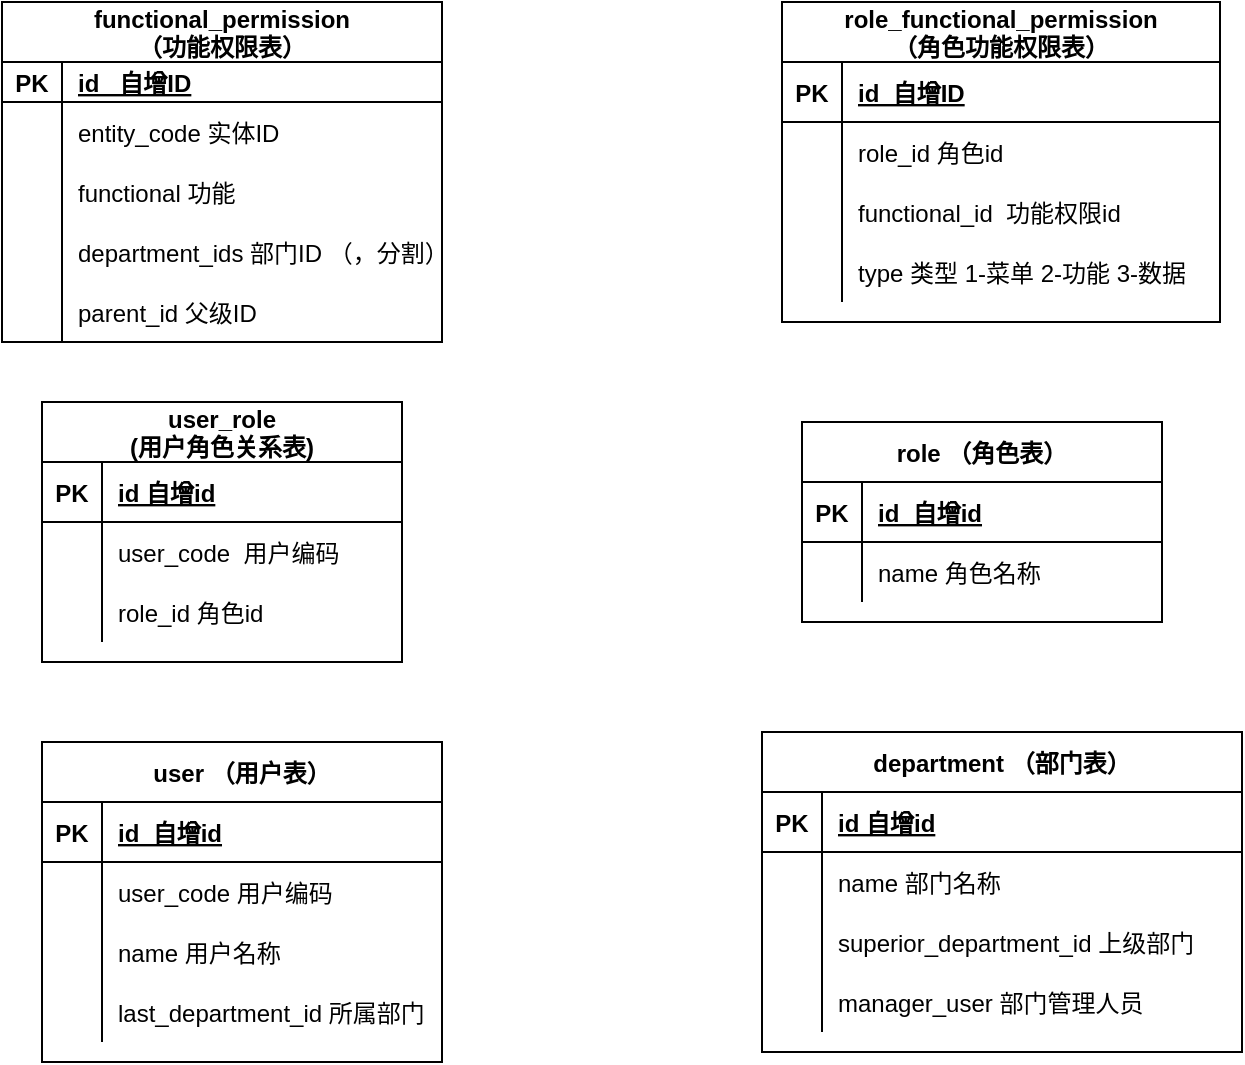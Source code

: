 <mxfile version="13.10.4" type="github">
  <diagram id="RQpqHFpnzPIUH-CM5aDS" name="Page-1">
    <mxGraphModel dx="922" dy="544" grid="1" gridSize="10" guides="1" tooltips="1" connect="1" arrows="1" fold="1" page="1" pageScale="1" pageWidth="827" pageHeight="1169" math="0" shadow="0">
      <root>
        <mxCell id="0" />
        <mxCell id="1" parent="0" />
        <mxCell id="1NheDvkulnPa5VNXS3Xh-5" value="functional_permission&#xa;（功能权限表）" style="shape=table;startSize=30;container=1;collapsible=1;childLayout=tableLayout;fixedRows=1;rowLines=0;fontStyle=1;align=center;resizeLast=1;" vertex="1" parent="1">
          <mxGeometry x="90" y="60" width="220" height="170" as="geometry" />
        </mxCell>
        <mxCell id="1NheDvkulnPa5VNXS3Xh-6" value="" style="shape=partialRectangle;collapsible=0;dropTarget=0;pointerEvents=0;fillColor=none;top=0;left=0;bottom=1;right=0;points=[[0,0.5],[1,0.5]];portConstraint=eastwest;" vertex="1" parent="1NheDvkulnPa5VNXS3Xh-5">
          <mxGeometry y="30" width="220" height="20" as="geometry" />
        </mxCell>
        <mxCell id="1NheDvkulnPa5VNXS3Xh-7" value="PK" style="shape=partialRectangle;connectable=0;fillColor=none;top=0;left=0;bottom=0;right=0;fontStyle=1;overflow=hidden;" vertex="1" parent="1NheDvkulnPa5VNXS3Xh-6">
          <mxGeometry width="30" height="20" as="geometry" />
        </mxCell>
        <mxCell id="1NheDvkulnPa5VNXS3Xh-8" value="id   自增ID" style="shape=partialRectangle;connectable=0;fillColor=none;top=0;left=0;bottom=0;right=0;align=left;spacingLeft=6;fontStyle=5;overflow=hidden;" vertex="1" parent="1NheDvkulnPa5VNXS3Xh-6">
          <mxGeometry x="30" width="190" height="20" as="geometry" />
        </mxCell>
        <mxCell id="1NheDvkulnPa5VNXS3Xh-9" value="" style="shape=partialRectangle;collapsible=0;dropTarget=0;pointerEvents=0;fillColor=none;top=0;left=0;bottom=0;right=0;points=[[0,0.5],[1,0.5]];portConstraint=eastwest;" vertex="1" parent="1NheDvkulnPa5VNXS3Xh-5">
          <mxGeometry y="50" width="220" height="30" as="geometry" />
        </mxCell>
        <mxCell id="1NheDvkulnPa5VNXS3Xh-10" value="" style="shape=partialRectangle;connectable=0;fillColor=none;top=0;left=0;bottom=0;right=0;editable=1;overflow=hidden;" vertex="1" parent="1NheDvkulnPa5VNXS3Xh-9">
          <mxGeometry width="30" height="30" as="geometry" />
        </mxCell>
        <mxCell id="1NheDvkulnPa5VNXS3Xh-11" value="entity_code 实体ID" style="shape=partialRectangle;connectable=0;fillColor=none;top=0;left=0;bottom=0;right=0;align=left;spacingLeft=6;overflow=hidden;" vertex="1" parent="1NheDvkulnPa5VNXS3Xh-9">
          <mxGeometry x="30" width="190" height="30" as="geometry" />
        </mxCell>
        <mxCell id="1NheDvkulnPa5VNXS3Xh-12" value="" style="shape=partialRectangle;collapsible=0;dropTarget=0;pointerEvents=0;fillColor=none;top=0;left=0;bottom=0;right=0;points=[[0,0.5],[1,0.5]];portConstraint=eastwest;" vertex="1" parent="1NheDvkulnPa5VNXS3Xh-5">
          <mxGeometry y="80" width="220" height="30" as="geometry" />
        </mxCell>
        <mxCell id="1NheDvkulnPa5VNXS3Xh-13" value="" style="shape=partialRectangle;connectable=0;fillColor=none;top=0;left=0;bottom=0;right=0;editable=1;overflow=hidden;" vertex="1" parent="1NheDvkulnPa5VNXS3Xh-12">
          <mxGeometry width="30" height="30" as="geometry" />
        </mxCell>
        <mxCell id="1NheDvkulnPa5VNXS3Xh-14" value="functional 功能" style="shape=partialRectangle;connectable=0;fillColor=none;top=0;left=0;bottom=0;right=0;align=left;spacingLeft=6;overflow=hidden;" vertex="1" parent="1NheDvkulnPa5VNXS3Xh-12">
          <mxGeometry x="30" width="190" height="30" as="geometry" />
        </mxCell>
        <mxCell id="1NheDvkulnPa5VNXS3Xh-15" value="" style="shape=partialRectangle;collapsible=0;dropTarget=0;pointerEvents=0;fillColor=none;top=0;left=0;bottom=0;right=0;points=[[0,0.5],[1,0.5]];portConstraint=eastwest;" vertex="1" parent="1NheDvkulnPa5VNXS3Xh-5">
          <mxGeometry y="110" width="220" height="30" as="geometry" />
        </mxCell>
        <mxCell id="1NheDvkulnPa5VNXS3Xh-16" value="" style="shape=partialRectangle;connectable=0;fillColor=none;top=0;left=0;bottom=0;right=0;editable=1;overflow=hidden;" vertex="1" parent="1NheDvkulnPa5VNXS3Xh-15">
          <mxGeometry width="30" height="30" as="geometry" />
        </mxCell>
        <mxCell id="1NheDvkulnPa5VNXS3Xh-17" value="department_ids 部门ID （，分割）" style="shape=partialRectangle;connectable=0;fillColor=none;top=0;left=0;bottom=0;right=0;align=left;spacingLeft=6;overflow=hidden;" vertex="1" parent="1NheDvkulnPa5VNXS3Xh-15">
          <mxGeometry x="30" width="190" height="30" as="geometry" />
        </mxCell>
        <mxCell id="1NheDvkulnPa5VNXS3Xh-47" style="shape=partialRectangle;collapsible=0;dropTarget=0;pointerEvents=0;fillColor=none;top=0;left=0;bottom=0;right=0;points=[[0,0.5],[1,0.5]];portConstraint=eastwest;" vertex="1" parent="1NheDvkulnPa5VNXS3Xh-5">
          <mxGeometry y="140" width="220" height="30" as="geometry" />
        </mxCell>
        <mxCell id="1NheDvkulnPa5VNXS3Xh-48" style="shape=partialRectangle;connectable=0;fillColor=none;top=0;left=0;bottom=0;right=0;editable=1;overflow=hidden;" vertex="1" parent="1NheDvkulnPa5VNXS3Xh-47">
          <mxGeometry width="30" height="30" as="geometry" />
        </mxCell>
        <mxCell id="1NheDvkulnPa5VNXS3Xh-49" value="parent_id 父级ID" style="shape=partialRectangle;connectable=0;fillColor=none;top=0;left=0;bottom=0;right=0;align=left;spacingLeft=6;overflow=hidden;" vertex="1" parent="1NheDvkulnPa5VNXS3Xh-47">
          <mxGeometry x="30" width="190" height="30" as="geometry" />
        </mxCell>
        <mxCell id="1NheDvkulnPa5VNXS3Xh-63" value="role_functional_permission&#xa;（角色功能权限表）" style="shape=table;startSize=30;container=1;collapsible=1;childLayout=tableLayout;fixedRows=1;rowLines=0;fontStyle=1;align=center;resizeLast=1;" vertex="1" parent="1">
          <mxGeometry x="480" y="60" width="219" height="160" as="geometry" />
        </mxCell>
        <mxCell id="1NheDvkulnPa5VNXS3Xh-64" value="" style="shape=partialRectangle;collapsible=0;dropTarget=0;pointerEvents=0;fillColor=none;top=0;left=0;bottom=1;right=0;points=[[0,0.5],[1,0.5]];portConstraint=eastwest;" vertex="1" parent="1NheDvkulnPa5VNXS3Xh-63">
          <mxGeometry y="30" width="219" height="30" as="geometry" />
        </mxCell>
        <mxCell id="1NheDvkulnPa5VNXS3Xh-65" value="PK" style="shape=partialRectangle;connectable=0;fillColor=none;top=0;left=0;bottom=0;right=0;fontStyle=1;overflow=hidden;" vertex="1" parent="1NheDvkulnPa5VNXS3Xh-64">
          <mxGeometry width="30" height="30" as="geometry" />
        </mxCell>
        <mxCell id="1NheDvkulnPa5VNXS3Xh-66" value="id  自增ID" style="shape=partialRectangle;connectable=0;fillColor=none;top=0;left=0;bottom=0;right=0;align=left;spacingLeft=6;fontStyle=5;overflow=hidden;" vertex="1" parent="1NheDvkulnPa5VNXS3Xh-64">
          <mxGeometry x="30" width="189" height="30" as="geometry" />
        </mxCell>
        <mxCell id="1NheDvkulnPa5VNXS3Xh-67" value="" style="shape=partialRectangle;collapsible=0;dropTarget=0;pointerEvents=0;fillColor=none;top=0;left=0;bottom=0;right=0;points=[[0,0.5],[1,0.5]];portConstraint=eastwest;" vertex="1" parent="1NheDvkulnPa5VNXS3Xh-63">
          <mxGeometry y="60" width="219" height="30" as="geometry" />
        </mxCell>
        <mxCell id="1NheDvkulnPa5VNXS3Xh-68" value="" style="shape=partialRectangle;connectable=0;fillColor=none;top=0;left=0;bottom=0;right=0;editable=1;overflow=hidden;" vertex="1" parent="1NheDvkulnPa5VNXS3Xh-67">
          <mxGeometry width="30" height="30" as="geometry" />
        </mxCell>
        <mxCell id="1NheDvkulnPa5VNXS3Xh-69" value="role_id 角色id" style="shape=partialRectangle;connectable=0;fillColor=none;top=0;left=0;bottom=0;right=0;align=left;spacingLeft=6;overflow=hidden;" vertex="1" parent="1NheDvkulnPa5VNXS3Xh-67">
          <mxGeometry x="30" width="189" height="30" as="geometry" />
        </mxCell>
        <mxCell id="1NheDvkulnPa5VNXS3Xh-70" value="" style="shape=partialRectangle;collapsible=0;dropTarget=0;pointerEvents=0;fillColor=none;top=0;left=0;bottom=0;right=0;points=[[0,0.5],[1,0.5]];portConstraint=eastwest;" vertex="1" parent="1NheDvkulnPa5VNXS3Xh-63">
          <mxGeometry y="90" width="219" height="30" as="geometry" />
        </mxCell>
        <mxCell id="1NheDvkulnPa5VNXS3Xh-71" value="" style="shape=partialRectangle;connectable=0;fillColor=none;top=0;left=0;bottom=0;right=0;editable=1;overflow=hidden;" vertex="1" parent="1NheDvkulnPa5VNXS3Xh-70">
          <mxGeometry width="30" height="30" as="geometry" />
        </mxCell>
        <mxCell id="1NheDvkulnPa5VNXS3Xh-72" value="functional_id  功能权限id" style="shape=partialRectangle;connectable=0;fillColor=none;top=0;left=0;bottom=0;right=0;align=left;spacingLeft=6;overflow=hidden;" vertex="1" parent="1NheDvkulnPa5VNXS3Xh-70">
          <mxGeometry x="30" width="189" height="30" as="geometry" />
        </mxCell>
        <mxCell id="1NheDvkulnPa5VNXS3Xh-73" value="" style="shape=partialRectangle;collapsible=0;dropTarget=0;pointerEvents=0;fillColor=none;top=0;left=0;bottom=0;right=0;points=[[0,0.5],[1,0.5]];portConstraint=eastwest;" vertex="1" parent="1NheDvkulnPa5VNXS3Xh-63">
          <mxGeometry y="120" width="219" height="30" as="geometry" />
        </mxCell>
        <mxCell id="1NheDvkulnPa5VNXS3Xh-74" value="" style="shape=partialRectangle;connectable=0;fillColor=none;top=0;left=0;bottom=0;right=0;editable=1;overflow=hidden;" vertex="1" parent="1NheDvkulnPa5VNXS3Xh-73">
          <mxGeometry width="30" height="30" as="geometry" />
        </mxCell>
        <mxCell id="1NheDvkulnPa5VNXS3Xh-75" value="type 类型 1-菜单 2-功能 3-数据" style="shape=partialRectangle;connectable=0;fillColor=none;top=0;left=0;bottom=0;right=0;align=left;spacingLeft=6;overflow=hidden;" vertex="1" parent="1NheDvkulnPa5VNXS3Xh-73">
          <mxGeometry x="30" width="189" height="30" as="geometry" />
        </mxCell>
        <mxCell id="1NheDvkulnPa5VNXS3Xh-76" value="role （角色表）" style="shape=table;startSize=30;container=1;collapsible=1;childLayout=tableLayout;fixedRows=1;rowLines=0;fontStyle=1;align=center;resizeLast=1;" vertex="1" parent="1">
          <mxGeometry x="490" y="270" width="180" height="100" as="geometry" />
        </mxCell>
        <mxCell id="1NheDvkulnPa5VNXS3Xh-77" value="" style="shape=partialRectangle;collapsible=0;dropTarget=0;pointerEvents=0;fillColor=none;top=0;left=0;bottom=1;right=0;points=[[0,0.5],[1,0.5]];portConstraint=eastwest;" vertex="1" parent="1NheDvkulnPa5VNXS3Xh-76">
          <mxGeometry y="30" width="180" height="30" as="geometry" />
        </mxCell>
        <mxCell id="1NheDvkulnPa5VNXS3Xh-78" value="PK" style="shape=partialRectangle;connectable=0;fillColor=none;top=0;left=0;bottom=0;right=0;fontStyle=1;overflow=hidden;" vertex="1" parent="1NheDvkulnPa5VNXS3Xh-77">
          <mxGeometry width="30" height="30" as="geometry" />
        </mxCell>
        <mxCell id="1NheDvkulnPa5VNXS3Xh-79" value="id  自增id" style="shape=partialRectangle;connectable=0;fillColor=none;top=0;left=0;bottom=0;right=0;align=left;spacingLeft=6;fontStyle=5;overflow=hidden;" vertex="1" parent="1NheDvkulnPa5VNXS3Xh-77">
          <mxGeometry x="30" width="150" height="30" as="geometry" />
        </mxCell>
        <mxCell id="1NheDvkulnPa5VNXS3Xh-80" value="" style="shape=partialRectangle;collapsible=0;dropTarget=0;pointerEvents=0;fillColor=none;top=0;left=0;bottom=0;right=0;points=[[0,0.5],[1,0.5]];portConstraint=eastwest;" vertex="1" parent="1NheDvkulnPa5VNXS3Xh-76">
          <mxGeometry y="60" width="180" height="30" as="geometry" />
        </mxCell>
        <mxCell id="1NheDvkulnPa5VNXS3Xh-81" value="" style="shape=partialRectangle;connectable=0;fillColor=none;top=0;left=0;bottom=0;right=0;editable=1;overflow=hidden;" vertex="1" parent="1NheDvkulnPa5VNXS3Xh-80">
          <mxGeometry width="30" height="30" as="geometry" />
        </mxCell>
        <mxCell id="1NheDvkulnPa5VNXS3Xh-82" value="name 角色名称" style="shape=partialRectangle;connectable=0;fillColor=none;top=0;left=0;bottom=0;right=0;align=left;spacingLeft=6;overflow=hidden;" vertex="1" parent="1NheDvkulnPa5VNXS3Xh-80">
          <mxGeometry x="30" width="150" height="30" as="geometry" />
        </mxCell>
        <mxCell id="1NheDvkulnPa5VNXS3Xh-89" value="user_role &#xa;(用户角色关系表)" style="shape=table;startSize=30;container=1;collapsible=1;childLayout=tableLayout;fixedRows=1;rowLines=0;fontStyle=1;align=center;resizeLast=1;" vertex="1" parent="1">
          <mxGeometry x="110" y="260" width="180" height="130" as="geometry" />
        </mxCell>
        <mxCell id="1NheDvkulnPa5VNXS3Xh-90" value="" style="shape=partialRectangle;collapsible=0;dropTarget=0;pointerEvents=0;fillColor=none;top=0;left=0;bottom=1;right=0;points=[[0,0.5],[1,0.5]];portConstraint=eastwest;" vertex="1" parent="1NheDvkulnPa5VNXS3Xh-89">
          <mxGeometry y="30" width="180" height="30" as="geometry" />
        </mxCell>
        <mxCell id="1NheDvkulnPa5VNXS3Xh-91" value="PK" style="shape=partialRectangle;connectable=0;fillColor=none;top=0;left=0;bottom=0;right=0;fontStyle=1;overflow=hidden;" vertex="1" parent="1NheDvkulnPa5VNXS3Xh-90">
          <mxGeometry width="30" height="30" as="geometry" />
        </mxCell>
        <mxCell id="1NheDvkulnPa5VNXS3Xh-92" value="id 自增id" style="shape=partialRectangle;connectable=0;fillColor=none;top=0;left=0;bottom=0;right=0;align=left;spacingLeft=6;fontStyle=5;overflow=hidden;" vertex="1" parent="1NheDvkulnPa5VNXS3Xh-90">
          <mxGeometry x="30" width="150" height="30" as="geometry" />
        </mxCell>
        <mxCell id="1NheDvkulnPa5VNXS3Xh-93" value="" style="shape=partialRectangle;collapsible=0;dropTarget=0;pointerEvents=0;fillColor=none;top=0;left=0;bottom=0;right=0;points=[[0,0.5],[1,0.5]];portConstraint=eastwest;" vertex="1" parent="1NheDvkulnPa5VNXS3Xh-89">
          <mxGeometry y="60" width="180" height="30" as="geometry" />
        </mxCell>
        <mxCell id="1NheDvkulnPa5VNXS3Xh-94" value="" style="shape=partialRectangle;connectable=0;fillColor=none;top=0;left=0;bottom=0;right=0;editable=1;overflow=hidden;" vertex="1" parent="1NheDvkulnPa5VNXS3Xh-93">
          <mxGeometry width="30" height="30" as="geometry" />
        </mxCell>
        <mxCell id="1NheDvkulnPa5VNXS3Xh-95" value="user_code  用户编码" style="shape=partialRectangle;connectable=0;fillColor=none;top=0;left=0;bottom=0;right=0;align=left;spacingLeft=6;overflow=hidden;" vertex="1" parent="1NheDvkulnPa5VNXS3Xh-93">
          <mxGeometry x="30" width="150" height="30" as="geometry" />
        </mxCell>
        <mxCell id="1NheDvkulnPa5VNXS3Xh-96" value="" style="shape=partialRectangle;collapsible=0;dropTarget=0;pointerEvents=0;fillColor=none;top=0;left=0;bottom=0;right=0;points=[[0,0.5],[1,0.5]];portConstraint=eastwest;" vertex="1" parent="1NheDvkulnPa5VNXS3Xh-89">
          <mxGeometry y="90" width="180" height="30" as="geometry" />
        </mxCell>
        <mxCell id="1NheDvkulnPa5VNXS3Xh-97" value="" style="shape=partialRectangle;connectable=0;fillColor=none;top=0;left=0;bottom=0;right=0;editable=1;overflow=hidden;" vertex="1" parent="1NheDvkulnPa5VNXS3Xh-96">
          <mxGeometry width="30" height="30" as="geometry" />
        </mxCell>
        <mxCell id="1NheDvkulnPa5VNXS3Xh-98" value="role_id 角色id" style="shape=partialRectangle;connectable=0;fillColor=none;top=0;left=0;bottom=0;right=0;align=left;spacingLeft=6;overflow=hidden;" vertex="1" parent="1NheDvkulnPa5VNXS3Xh-96">
          <mxGeometry x="30" width="150" height="30" as="geometry" />
        </mxCell>
        <mxCell id="1NheDvkulnPa5VNXS3Xh-102" value="user （用户表）" style="shape=table;startSize=30;container=1;collapsible=1;childLayout=tableLayout;fixedRows=1;rowLines=0;fontStyle=1;align=center;resizeLast=1;" vertex="1" parent="1">
          <mxGeometry x="110" y="430" width="200" height="160" as="geometry" />
        </mxCell>
        <mxCell id="1NheDvkulnPa5VNXS3Xh-103" value="" style="shape=partialRectangle;collapsible=0;dropTarget=0;pointerEvents=0;fillColor=none;top=0;left=0;bottom=1;right=0;points=[[0,0.5],[1,0.5]];portConstraint=eastwest;" vertex="1" parent="1NheDvkulnPa5VNXS3Xh-102">
          <mxGeometry y="30" width="200" height="30" as="geometry" />
        </mxCell>
        <mxCell id="1NheDvkulnPa5VNXS3Xh-104" value="PK" style="shape=partialRectangle;connectable=0;fillColor=none;top=0;left=0;bottom=0;right=0;fontStyle=1;overflow=hidden;" vertex="1" parent="1NheDvkulnPa5VNXS3Xh-103">
          <mxGeometry width="30" height="30" as="geometry" />
        </mxCell>
        <mxCell id="1NheDvkulnPa5VNXS3Xh-105" value="id  自增id" style="shape=partialRectangle;connectable=0;fillColor=none;top=0;left=0;bottom=0;right=0;align=left;spacingLeft=6;fontStyle=5;overflow=hidden;" vertex="1" parent="1NheDvkulnPa5VNXS3Xh-103">
          <mxGeometry x="30" width="170" height="30" as="geometry" />
        </mxCell>
        <mxCell id="1NheDvkulnPa5VNXS3Xh-106" value="" style="shape=partialRectangle;collapsible=0;dropTarget=0;pointerEvents=0;fillColor=none;top=0;left=0;bottom=0;right=0;points=[[0,0.5],[1,0.5]];portConstraint=eastwest;" vertex="1" parent="1NheDvkulnPa5VNXS3Xh-102">
          <mxGeometry y="60" width="200" height="30" as="geometry" />
        </mxCell>
        <mxCell id="1NheDvkulnPa5VNXS3Xh-107" value="" style="shape=partialRectangle;connectable=0;fillColor=none;top=0;left=0;bottom=0;right=0;editable=1;overflow=hidden;" vertex="1" parent="1NheDvkulnPa5VNXS3Xh-106">
          <mxGeometry width="30" height="30" as="geometry" />
        </mxCell>
        <mxCell id="1NheDvkulnPa5VNXS3Xh-108" value="user_code 用户编码" style="shape=partialRectangle;connectable=0;fillColor=none;top=0;left=0;bottom=0;right=0;align=left;spacingLeft=6;overflow=hidden;" vertex="1" parent="1NheDvkulnPa5VNXS3Xh-106">
          <mxGeometry x="30" width="170" height="30" as="geometry" />
        </mxCell>
        <mxCell id="1NheDvkulnPa5VNXS3Xh-109" value="" style="shape=partialRectangle;collapsible=0;dropTarget=0;pointerEvents=0;fillColor=none;top=0;left=0;bottom=0;right=0;points=[[0,0.5],[1,0.5]];portConstraint=eastwest;" vertex="1" parent="1NheDvkulnPa5VNXS3Xh-102">
          <mxGeometry y="90" width="200" height="30" as="geometry" />
        </mxCell>
        <mxCell id="1NheDvkulnPa5VNXS3Xh-110" value="" style="shape=partialRectangle;connectable=0;fillColor=none;top=0;left=0;bottom=0;right=0;editable=1;overflow=hidden;" vertex="1" parent="1NheDvkulnPa5VNXS3Xh-109">
          <mxGeometry width="30" height="30" as="geometry" />
        </mxCell>
        <mxCell id="1NheDvkulnPa5VNXS3Xh-111" value="name 用户名称" style="shape=partialRectangle;connectable=0;fillColor=none;top=0;left=0;bottom=0;right=0;align=left;spacingLeft=6;overflow=hidden;" vertex="1" parent="1NheDvkulnPa5VNXS3Xh-109">
          <mxGeometry x="30" width="170" height="30" as="geometry" />
        </mxCell>
        <mxCell id="1NheDvkulnPa5VNXS3Xh-112" value="" style="shape=partialRectangle;collapsible=0;dropTarget=0;pointerEvents=0;fillColor=none;top=0;left=0;bottom=0;right=0;points=[[0,0.5],[1,0.5]];portConstraint=eastwest;" vertex="1" parent="1NheDvkulnPa5VNXS3Xh-102">
          <mxGeometry y="120" width="200" height="30" as="geometry" />
        </mxCell>
        <mxCell id="1NheDvkulnPa5VNXS3Xh-113" value="" style="shape=partialRectangle;connectable=0;fillColor=none;top=0;left=0;bottom=0;right=0;editable=1;overflow=hidden;" vertex="1" parent="1NheDvkulnPa5VNXS3Xh-112">
          <mxGeometry width="30" height="30" as="geometry" />
        </mxCell>
        <mxCell id="1NheDvkulnPa5VNXS3Xh-114" value="last_department_id 所属部门" style="shape=partialRectangle;connectable=0;fillColor=none;top=0;left=0;bottom=0;right=0;align=left;spacingLeft=6;overflow=hidden;" vertex="1" parent="1NheDvkulnPa5VNXS3Xh-112">
          <mxGeometry x="30" width="170" height="30" as="geometry" />
        </mxCell>
        <mxCell id="1NheDvkulnPa5VNXS3Xh-115" value="department （部门表）" style="shape=table;startSize=30;container=1;collapsible=1;childLayout=tableLayout;fixedRows=1;rowLines=0;fontStyle=1;align=center;resizeLast=1;" vertex="1" parent="1">
          <mxGeometry x="470" y="425" width="240" height="160" as="geometry" />
        </mxCell>
        <mxCell id="1NheDvkulnPa5VNXS3Xh-116" value="" style="shape=partialRectangle;collapsible=0;dropTarget=0;pointerEvents=0;fillColor=none;top=0;left=0;bottom=1;right=0;points=[[0,0.5],[1,0.5]];portConstraint=eastwest;" vertex="1" parent="1NheDvkulnPa5VNXS3Xh-115">
          <mxGeometry y="30" width="240" height="30" as="geometry" />
        </mxCell>
        <mxCell id="1NheDvkulnPa5VNXS3Xh-117" value="PK" style="shape=partialRectangle;connectable=0;fillColor=none;top=0;left=0;bottom=0;right=0;fontStyle=1;overflow=hidden;" vertex="1" parent="1NheDvkulnPa5VNXS3Xh-116">
          <mxGeometry width="30" height="30" as="geometry" />
        </mxCell>
        <mxCell id="1NheDvkulnPa5VNXS3Xh-118" value="id 自增id" style="shape=partialRectangle;connectable=0;fillColor=none;top=0;left=0;bottom=0;right=0;align=left;spacingLeft=6;fontStyle=5;overflow=hidden;" vertex="1" parent="1NheDvkulnPa5VNXS3Xh-116">
          <mxGeometry x="30" width="210" height="30" as="geometry" />
        </mxCell>
        <mxCell id="1NheDvkulnPa5VNXS3Xh-119" value="" style="shape=partialRectangle;collapsible=0;dropTarget=0;pointerEvents=0;fillColor=none;top=0;left=0;bottom=0;right=0;points=[[0,0.5],[1,0.5]];portConstraint=eastwest;" vertex="1" parent="1NheDvkulnPa5VNXS3Xh-115">
          <mxGeometry y="60" width="240" height="30" as="geometry" />
        </mxCell>
        <mxCell id="1NheDvkulnPa5VNXS3Xh-120" value="" style="shape=partialRectangle;connectable=0;fillColor=none;top=0;left=0;bottom=0;right=0;editable=1;overflow=hidden;" vertex="1" parent="1NheDvkulnPa5VNXS3Xh-119">
          <mxGeometry width="30" height="30" as="geometry" />
        </mxCell>
        <mxCell id="1NheDvkulnPa5VNXS3Xh-121" value="name 部门名称" style="shape=partialRectangle;connectable=0;fillColor=none;top=0;left=0;bottom=0;right=0;align=left;spacingLeft=6;overflow=hidden;" vertex="1" parent="1NheDvkulnPa5VNXS3Xh-119">
          <mxGeometry x="30" width="210" height="30" as="geometry" />
        </mxCell>
        <mxCell id="1NheDvkulnPa5VNXS3Xh-122" value="" style="shape=partialRectangle;collapsible=0;dropTarget=0;pointerEvents=0;fillColor=none;top=0;left=0;bottom=0;right=0;points=[[0,0.5],[1,0.5]];portConstraint=eastwest;" vertex="1" parent="1NheDvkulnPa5VNXS3Xh-115">
          <mxGeometry y="90" width="240" height="30" as="geometry" />
        </mxCell>
        <mxCell id="1NheDvkulnPa5VNXS3Xh-123" value="" style="shape=partialRectangle;connectable=0;fillColor=none;top=0;left=0;bottom=0;right=0;editable=1;overflow=hidden;" vertex="1" parent="1NheDvkulnPa5VNXS3Xh-122">
          <mxGeometry width="30" height="30" as="geometry" />
        </mxCell>
        <mxCell id="1NheDvkulnPa5VNXS3Xh-124" value="superior_department_id 上级部门" style="shape=partialRectangle;connectable=0;fillColor=none;top=0;left=0;bottom=0;right=0;align=left;spacingLeft=6;overflow=hidden;" vertex="1" parent="1NheDvkulnPa5VNXS3Xh-122">
          <mxGeometry x="30" width="210" height="30" as="geometry" />
        </mxCell>
        <mxCell id="1NheDvkulnPa5VNXS3Xh-125" value="" style="shape=partialRectangle;collapsible=0;dropTarget=0;pointerEvents=0;fillColor=none;top=0;left=0;bottom=0;right=0;points=[[0,0.5],[1,0.5]];portConstraint=eastwest;" vertex="1" parent="1NheDvkulnPa5VNXS3Xh-115">
          <mxGeometry y="120" width="240" height="30" as="geometry" />
        </mxCell>
        <mxCell id="1NheDvkulnPa5VNXS3Xh-126" value="" style="shape=partialRectangle;connectable=0;fillColor=none;top=0;left=0;bottom=0;right=0;editable=1;overflow=hidden;" vertex="1" parent="1NheDvkulnPa5VNXS3Xh-125">
          <mxGeometry width="30" height="30" as="geometry" />
        </mxCell>
        <mxCell id="1NheDvkulnPa5VNXS3Xh-127" value="manager_user 部门管理人员" style="shape=partialRectangle;connectable=0;fillColor=none;top=0;left=0;bottom=0;right=0;align=left;spacingLeft=6;overflow=hidden;" vertex="1" parent="1NheDvkulnPa5VNXS3Xh-125">
          <mxGeometry x="30" width="210" height="30" as="geometry" />
        </mxCell>
      </root>
    </mxGraphModel>
  </diagram>
</mxfile>
